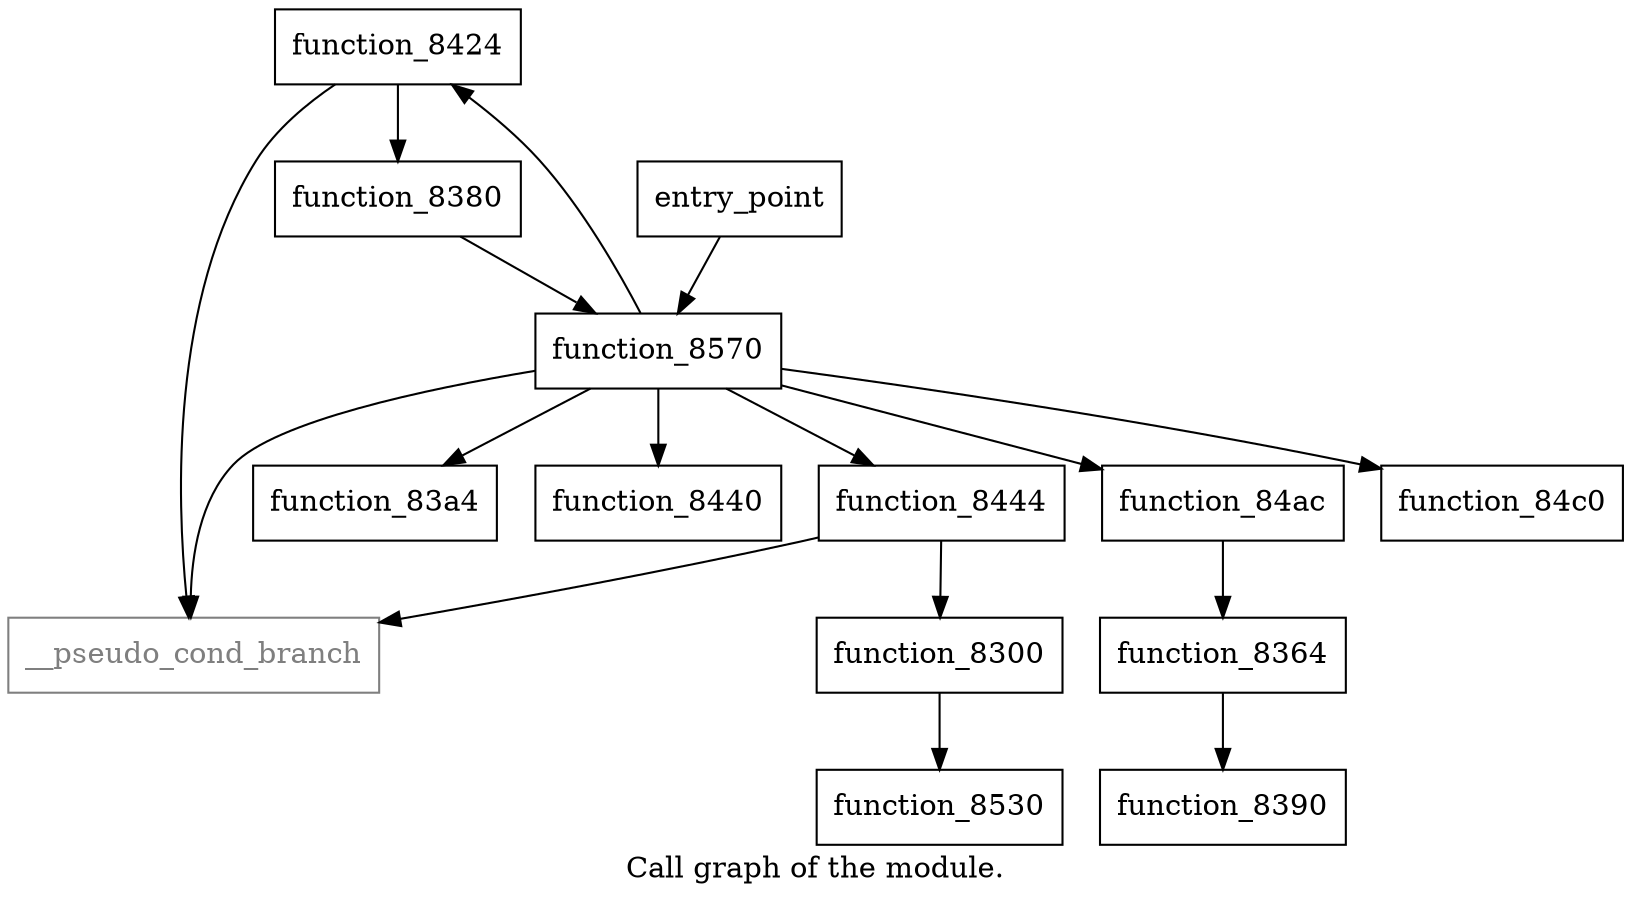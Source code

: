 digraph "Call graph of the module." {
  label="Call graph of the module.";
  node [shape=record];

  Node___pseudo_cond_branch [color="gray50", fontcolor="gray50", label="{__pseudo_cond_branch}"];
  Node_function_8300 [label="{function_8300}"];
  Node_function_8364 [label="{function_8364}"];
  Node_function_8380 [label="{function_8380}"];
  Node_function_8390 [label="{function_8390}"];
  Node_function_83a4 [label="{function_83a4}"];
  Node_entry_point [label="{entry_point}"];
  Node_function_8424 [label="{function_8424}"];
  Node_function_8440 [label="{function_8440}"];
  Node_function_8444 [label="{function_8444}"];
  Node_function_84ac [label="{function_84ac}"];
  Node_function_84c0 [label="{function_84c0}"];
  Node_function_8530 [label="{function_8530}"];
  Node_function_8570 [label="{function_8570}"];
  Node_function_8300 -> Node_function_8530;
  Node_function_8364 -> Node_function_8390;
  Node_function_8380 -> Node_function_8570;
  Node_entry_point -> Node_function_8570;
  Node_function_8424 -> Node___pseudo_cond_branch;
  Node_function_8424 -> Node_function_8380;
  Node_function_8444 -> Node___pseudo_cond_branch;
  Node_function_8444 -> Node_function_8300;
  Node_function_84ac -> Node_function_8364;
  Node_function_8570 -> Node___pseudo_cond_branch;
  Node_function_8570 -> Node_function_83a4;
  Node_function_8570 -> Node_function_8424;
  Node_function_8570 -> Node_function_8440;
  Node_function_8570 -> Node_function_8444;
  Node_function_8570 -> Node_function_84ac;
  Node_function_8570 -> Node_function_84c0;
}
